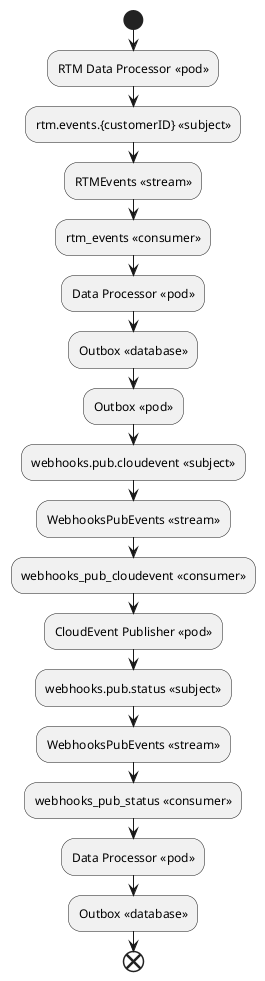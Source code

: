 @startuml
start
:RTM Data Processor <<pod>>;
:rtm.events.{customerID} <<subject>>;
:RTMEvents <<stream>>;
:rtm_events <<consumer>>;
:Data Processor <<pod>>;
:Outbox <<database>>;
:Outbox <<pod>>;
:webhooks.pub.cloudevent <<subject>>;
:WebhooksPubEvents <<stream>>;
:webhooks_pub_cloudevent <<consumer>>;
:CloudEvent Publisher <<pod>>;
:webhooks.pub.status <<subject>>;
:WebhooksPubEvents <<stream>>;
:webhooks_pub_status <<consumer>>;
:Data Processor <<pod>>;
:Outbox <<database>>;
end
@enduml
